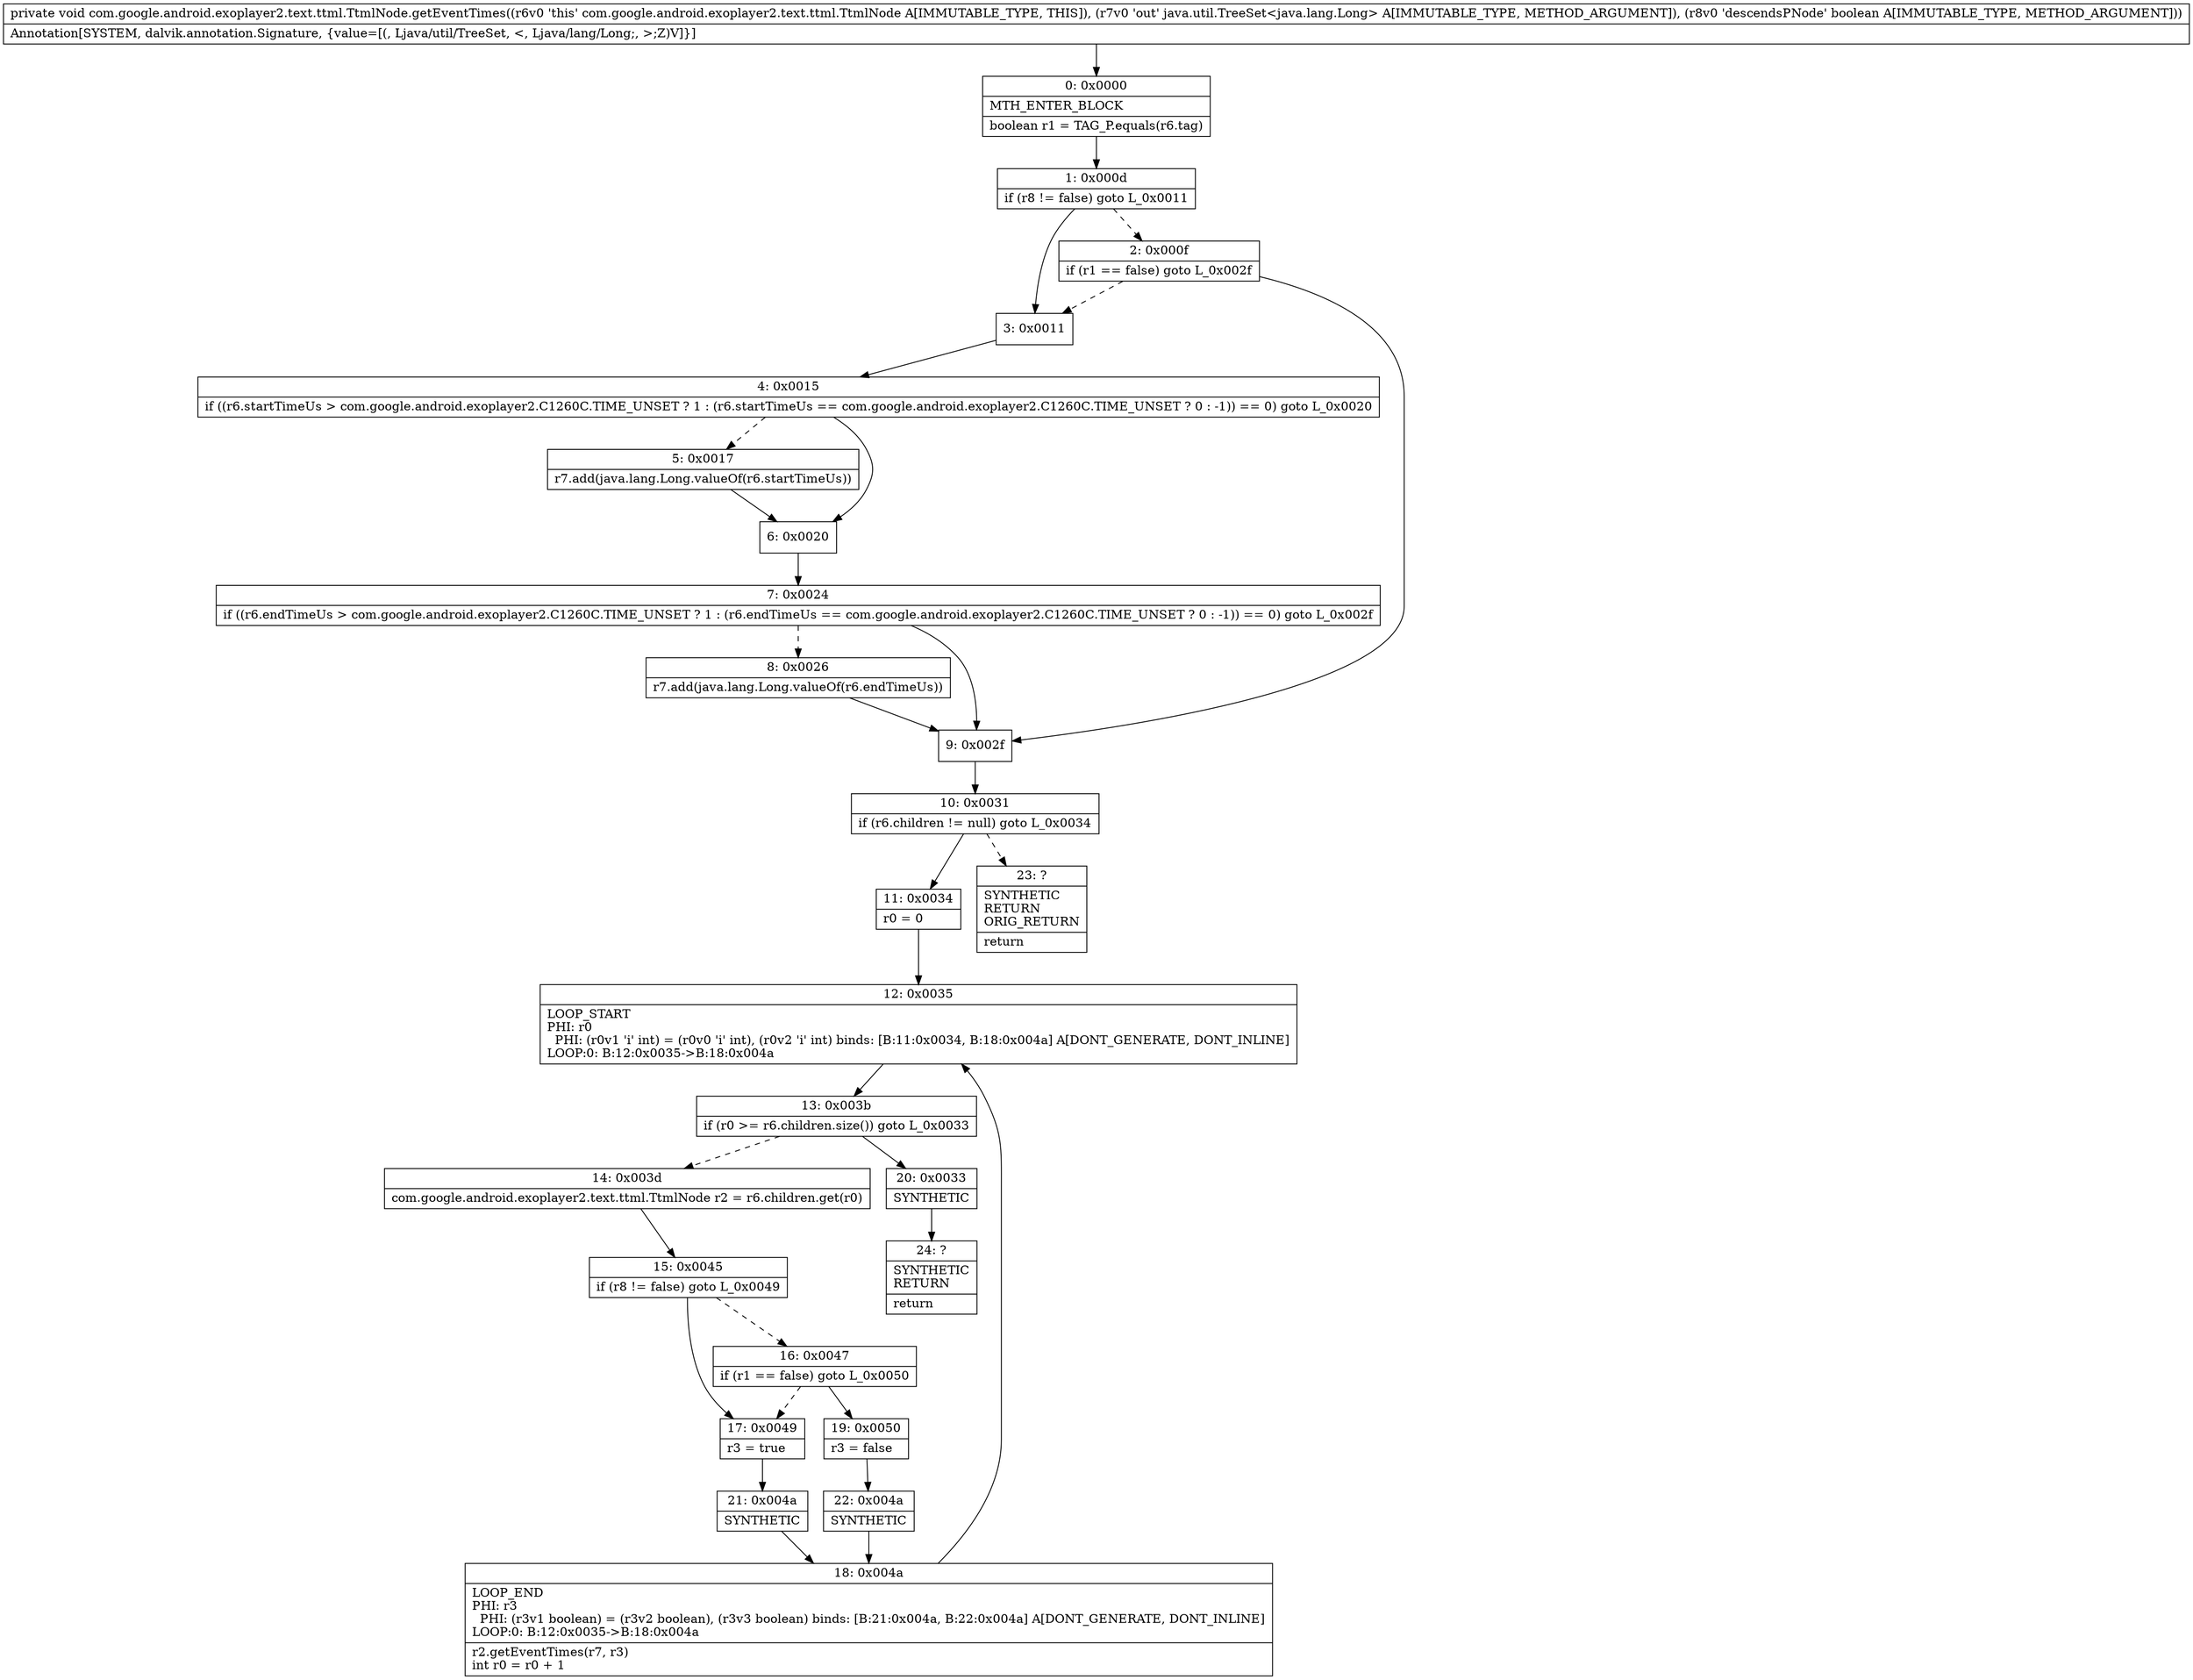 digraph "CFG forcom.google.android.exoplayer2.text.ttml.TtmlNode.getEventTimes(Ljava\/util\/TreeSet;Z)V" {
Node_0 [shape=record,label="{0\:\ 0x0000|MTH_ENTER_BLOCK\l|boolean r1 = TAG_P.equals(r6.tag)\l}"];
Node_1 [shape=record,label="{1\:\ 0x000d|if (r8 != false) goto L_0x0011\l}"];
Node_2 [shape=record,label="{2\:\ 0x000f|if (r1 == false) goto L_0x002f\l}"];
Node_3 [shape=record,label="{3\:\ 0x0011}"];
Node_4 [shape=record,label="{4\:\ 0x0015|if ((r6.startTimeUs \> com.google.android.exoplayer2.C1260C.TIME_UNSET ? 1 : (r6.startTimeUs == com.google.android.exoplayer2.C1260C.TIME_UNSET ? 0 : \-1)) == 0) goto L_0x0020\l}"];
Node_5 [shape=record,label="{5\:\ 0x0017|r7.add(java.lang.Long.valueOf(r6.startTimeUs))\l}"];
Node_6 [shape=record,label="{6\:\ 0x0020}"];
Node_7 [shape=record,label="{7\:\ 0x0024|if ((r6.endTimeUs \> com.google.android.exoplayer2.C1260C.TIME_UNSET ? 1 : (r6.endTimeUs == com.google.android.exoplayer2.C1260C.TIME_UNSET ? 0 : \-1)) == 0) goto L_0x002f\l}"];
Node_8 [shape=record,label="{8\:\ 0x0026|r7.add(java.lang.Long.valueOf(r6.endTimeUs))\l}"];
Node_9 [shape=record,label="{9\:\ 0x002f}"];
Node_10 [shape=record,label="{10\:\ 0x0031|if (r6.children != null) goto L_0x0034\l}"];
Node_11 [shape=record,label="{11\:\ 0x0034|r0 = 0\l}"];
Node_12 [shape=record,label="{12\:\ 0x0035|LOOP_START\lPHI: r0 \l  PHI: (r0v1 'i' int) = (r0v0 'i' int), (r0v2 'i' int) binds: [B:11:0x0034, B:18:0x004a] A[DONT_GENERATE, DONT_INLINE]\lLOOP:0: B:12:0x0035\-\>B:18:0x004a\l}"];
Node_13 [shape=record,label="{13\:\ 0x003b|if (r0 \>= r6.children.size()) goto L_0x0033\l}"];
Node_14 [shape=record,label="{14\:\ 0x003d|com.google.android.exoplayer2.text.ttml.TtmlNode r2 = r6.children.get(r0)\l}"];
Node_15 [shape=record,label="{15\:\ 0x0045|if (r8 != false) goto L_0x0049\l}"];
Node_16 [shape=record,label="{16\:\ 0x0047|if (r1 == false) goto L_0x0050\l}"];
Node_17 [shape=record,label="{17\:\ 0x0049|r3 = true\l}"];
Node_18 [shape=record,label="{18\:\ 0x004a|LOOP_END\lPHI: r3 \l  PHI: (r3v1 boolean) = (r3v2 boolean), (r3v3 boolean) binds: [B:21:0x004a, B:22:0x004a] A[DONT_GENERATE, DONT_INLINE]\lLOOP:0: B:12:0x0035\-\>B:18:0x004a\l|r2.getEventTimes(r7, r3)\lint r0 = r0 + 1\l}"];
Node_19 [shape=record,label="{19\:\ 0x0050|r3 = false\l}"];
Node_20 [shape=record,label="{20\:\ 0x0033|SYNTHETIC\l}"];
Node_21 [shape=record,label="{21\:\ 0x004a|SYNTHETIC\l}"];
Node_22 [shape=record,label="{22\:\ 0x004a|SYNTHETIC\l}"];
Node_23 [shape=record,label="{23\:\ ?|SYNTHETIC\lRETURN\lORIG_RETURN\l|return\l}"];
Node_24 [shape=record,label="{24\:\ ?|SYNTHETIC\lRETURN\l|return\l}"];
MethodNode[shape=record,label="{private void com.google.android.exoplayer2.text.ttml.TtmlNode.getEventTimes((r6v0 'this' com.google.android.exoplayer2.text.ttml.TtmlNode A[IMMUTABLE_TYPE, THIS]), (r7v0 'out' java.util.TreeSet\<java.lang.Long\> A[IMMUTABLE_TYPE, METHOD_ARGUMENT]), (r8v0 'descendsPNode' boolean A[IMMUTABLE_TYPE, METHOD_ARGUMENT]))  | Annotation[SYSTEM, dalvik.annotation.Signature, \{value=[(, Ljava\/util\/TreeSet, \<, Ljava\/lang\/Long;, \>;Z)V]\}]\l}"];
MethodNode -> Node_0;
Node_0 -> Node_1;
Node_1 -> Node_2[style=dashed];
Node_1 -> Node_3;
Node_2 -> Node_3[style=dashed];
Node_2 -> Node_9;
Node_3 -> Node_4;
Node_4 -> Node_5[style=dashed];
Node_4 -> Node_6;
Node_5 -> Node_6;
Node_6 -> Node_7;
Node_7 -> Node_8[style=dashed];
Node_7 -> Node_9;
Node_8 -> Node_9;
Node_9 -> Node_10;
Node_10 -> Node_11;
Node_10 -> Node_23[style=dashed];
Node_11 -> Node_12;
Node_12 -> Node_13;
Node_13 -> Node_14[style=dashed];
Node_13 -> Node_20;
Node_14 -> Node_15;
Node_15 -> Node_16[style=dashed];
Node_15 -> Node_17;
Node_16 -> Node_17[style=dashed];
Node_16 -> Node_19;
Node_17 -> Node_21;
Node_18 -> Node_12;
Node_19 -> Node_22;
Node_20 -> Node_24;
Node_21 -> Node_18;
Node_22 -> Node_18;
}

